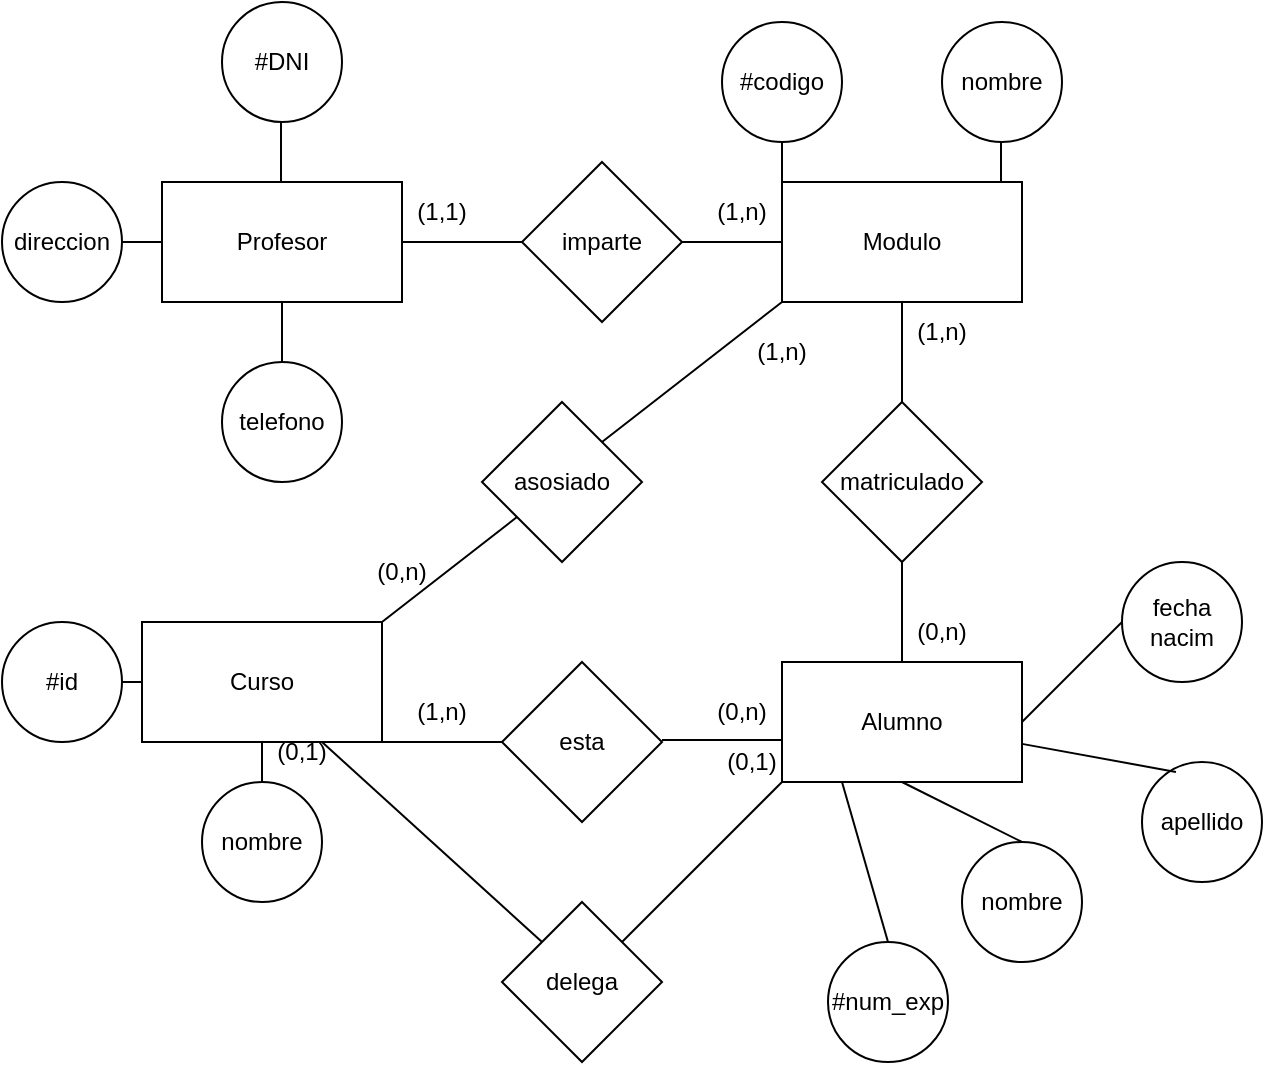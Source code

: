 <mxfile version="21.7.5" type="device">
  <diagram name="Página-1" id="12KmEXZMlixuN37I-96S">
    <mxGraphModel dx="797" dy="398" grid="1" gridSize="10" guides="1" tooltips="1" connect="1" arrows="1" fold="1" page="1" pageScale="1" pageWidth="827" pageHeight="1169" math="0" shadow="0">
      <root>
        <mxCell id="0" />
        <mxCell id="1" parent="0" />
        <mxCell id="MWEEZS1zi6kBByAvpkss-1" value="Profesor&lt;br&gt;" style="rounded=0;whiteSpace=wrap;html=1;" vertex="1" parent="1">
          <mxGeometry x="80" y="160" width="120" height="60" as="geometry" />
        </mxCell>
        <mxCell id="MWEEZS1zi6kBByAvpkss-3" value="Modulo" style="rounded=0;whiteSpace=wrap;html=1;" vertex="1" parent="1">
          <mxGeometry x="390" y="160" width="120" height="60" as="geometry" />
        </mxCell>
        <mxCell id="MWEEZS1zi6kBByAvpkss-5" value="#DNI" style="ellipse;whiteSpace=wrap;html=1;aspect=fixed;" vertex="1" parent="1">
          <mxGeometry x="110" y="70" width="60" height="60" as="geometry" />
        </mxCell>
        <mxCell id="MWEEZS1zi6kBByAvpkss-6" value="direccion" style="ellipse;whiteSpace=wrap;html=1;aspect=fixed;" vertex="1" parent="1">
          <mxGeometry y="160" width="60" height="60" as="geometry" />
        </mxCell>
        <mxCell id="MWEEZS1zi6kBByAvpkss-7" value="telefono" style="ellipse;whiteSpace=wrap;html=1;aspect=fixed;" vertex="1" parent="1">
          <mxGeometry x="110" y="250" width="60" height="60" as="geometry" />
        </mxCell>
        <mxCell id="MWEEZS1zi6kBByAvpkss-8" value="" style="endArrow=none;html=1;rounded=0;exitX=0.5;exitY=1;exitDx=0;exitDy=0;entryX=0.5;entryY=0;entryDx=0;entryDy=0;" edge="1" parent="1" source="MWEEZS1zi6kBByAvpkss-1" target="MWEEZS1zi6kBByAvpkss-7">
          <mxGeometry width="50" height="50" relative="1" as="geometry">
            <mxPoint x="250" y="350" as="sourcePoint" />
            <mxPoint x="300" y="300" as="targetPoint" />
          </mxGeometry>
        </mxCell>
        <mxCell id="MWEEZS1zi6kBByAvpkss-11" value="" style="endArrow=none;html=1;rounded=0;exitX=0.5;exitY=1;exitDx=0;exitDy=0;entryX=0.5;entryY=0;entryDx=0;entryDy=0;" edge="1" parent="1">
          <mxGeometry width="50" height="50" relative="1" as="geometry">
            <mxPoint x="139.5" y="130" as="sourcePoint" />
            <mxPoint x="139.5" y="160" as="targetPoint" />
          </mxGeometry>
        </mxCell>
        <mxCell id="MWEEZS1zi6kBByAvpkss-12" value="" style="endArrow=none;html=1;rounded=0;exitX=1;exitY=0.5;exitDx=0;exitDy=0;entryX=0;entryY=0.5;entryDx=0;entryDy=0;" edge="1" parent="1" source="MWEEZS1zi6kBByAvpkss-6" target="MWEEZS1zi6kBByAvpkss-1">
          <mxGeometry width="50" height="50" relative="1" as="geometry">
            <mxPoint x="250" y="350" as="sourcePoint" />
            <mxPoint x="300" y="300" as="targetPoint" />
          </mxGeometry>
        </mxCell>
        <mxCell id="MWEEZS1zi6kBByAvpkss-13" value="" style="endArrow=none;html=1;rounded=0;exitX=1;exitY=0.5;exitDx=0;exitDy=0;entryX=0;entryY=0.5;entryDx=0;entryDy=0;" edge="1" parent="1" source="MWEEZS1zi6kBByAvpkss-2" target="MWEEZS1zi6kBByAvpkss-3">
          <mxGeometry width="50" height="50" relative="1" as="geometry">
            <mxPoint x="250" y="350" as="sourcePoint" />
            <mxPoint x="300" y="300" as="targetPoint" />
          </mxGeometry>
        </mxCell>
        <mxCell id="MWEEZS1zi6kBByAvpkss-14" value="" style="endArrow=none;html=1;rounded=0;exitX=1;exitY=0.5;exitDx=0;exitDy=0;entryX=0;entryY=0.5;entryDx=0;entryDy=0;" edge="1" parent="1" source="MWEEZS1zi6kBByAvpkss-1" target="MWEEZS1zi6kBByAvpkss-2">
          <mxGeometry width="50" height="50" relative="1" as="geometry">
            <mxPoint x="200" y="190" as="sourcePoint" />
            <mxPoint x="390" y="190" as="targetPoint" />
          </mxGeometry>
        </mxCell>
        <mxCell id="MWEEZS1zi6kBByAvpkss-2" value="imparte" style="rhombus;whiteSpace=wrap;html=1;" vertex="1" parent="1">
          <mxGeometry x="260" y="150" width="80" height="80" as="geometry" />
        </mxCell>
        <mxCell id="MWEEZS1zi6kBByAvpkss-15" value="#codigo" style="ellipse;whiteSpace=wrap;html=1;aspect=fixed;" vertex="1" parent="1">
          <mxGeometry x="360" y="80" width="60" height="60" as="geometry" />
        </mxCell>
        <mxCell id="MWEEZS1zi6kBByAvpkss-16" value="nombre" style="ellipse;whiteSpace=wrap;html=1;aspect=fixed;" vertex="1" parent="1">
          <mxGeometry x="470" y="80" width="60" height="60" as="geometry" />
        </mxCell>
        <mxCell id="MWEEZS1zi6kBByAvpkss-17" value="" style="endArrow=none;html=1;rounded=0;exitX=0;exitY=0;exitDx=0;exitDy=0;entryX=0.5;entryY=1;entryDx=0;entryDy=0;" edge="1" parent="1" source="MWEEZS1zi6kBByAvpkss-3" target="MWEEZS1zi6kBByAvpkss-15">
          <mxGeometry width="50" height="50" relative="1" as="geometry">
            <mxPoint x="250" y="350" as="sourcePoint" />
            <mxPoint x="300" y="300" as="targetPoint" />
          </mxGeometry>
        </mxCell>
        <mxCell id="MWEEZS1zi6kBByAvpkss-18" value="" style="endArrow=none;html=1;rounded=0;exitX=0;exitY=0;exitDx=0;exitDy=0;entryX=0.5;entryY=1;entryDx=0;entryDy=0;" edge="1" parent="1">
          <mxGeometry width="50" height="50" relative="1" as="geometry">
            <mxPoint x="499.5" y="160" as="sourcePoint" />
            <mxPoint x="499.5" y="140" as="targetPoint" />
          </mxGeometry>
        </mxCell>
        <mxCell id="MWEEZS1zi6kBByAvpkss-22" value="Alumno" style="rounded=0;whiteSpace=wrap;html=1;" vertex="1" parent="1">
          <mxGeometry x="390" y="400" width="120" height="60" as="geometry" />
        </mxCell>
        <mxCell id="MWEEZS1zi6kBByAvpkss-23" value="" style="endArrow=none;html=1;rounded=0;exitX=0.5;exitY=1;exitDx=0;exitDy=0;entryX=0.5;entryY=0;entryDx=0;entryDy=0;" edge="1" parent="1" source="MWEEZS1zi6kBByAvpkss-19" target="MWEEZS1zi6kBByAvpkss-22">
          <mxGeometry width="50" height="50" relative="1" as="geometry">
            <mxPoint x="250" y="350" as="sourcePoint" />
            <mxPoint x="300" y="300" as="targetPoint" />
          </mxGeometry>
        </mxCell>
        <mxCell id="MWEEZS1zi6kBByAvpkss-24" value="" style="endArrow=none;html=1;rounded=0;exitX=0.5;exitY=1;exitDx=0;exitDy=0;entryX=0.5;entryY=0;entryDx=0;entryDy=0;" edge="1" parent="1" source="MWEEZS1zi6kBByAvpkss-3" target="MWEEZS1zi6kBByAvpkss-19">
          <mxGeometry width="50" height="50" relative="1" as="geometry">
            <mxPoint x="450" y="220" as="sourcePoint" />
            <mxPoint x="450" y="400" as="targetPoint" />
          </mxGeometry>
        </mxCell>
        <mxCell id="MWEEZS1zi6kBByAvpkss-19" value="matriculado" style="rhombus;whiteSpace=wrap;html=1;" vertex="1" parent="1">
          <mxGeometry x="410" y="270" width="80" height="80" as="geometry" />
        </mxCell>
        <mxCell id="MWEEZS1zi6kBByAvpkss-25" value="#num_exp" style="ellipse;whiteSpace=wrap;html=1;aspect=fixed;" vertex="1" parent="1">
          <mxGeometry x="413" y="540" width="60" height="60" as="geometry" />
        </mxCell>
        <mxCell id="MWEEZS1zi6kBByAvpkss-26" value="nombre" style="ellipse;whiteSpace=wrap;html=1;aspect=fixed;" vertex="1" parent="1">
          <mxGeometry x="480" y="490" width="60" height="60" as="geometry" />
        </mxCell>
        <mxCell id="MWEEZS1zi6kBByAvpkss-27" value="apellido" style="ellipse;whiteSpace=wrap;html=1;aspect=fixed;" vertex="1" parent="1">
          <mxGeometry x="570" y="450" width="60" height="60" as="geometry" />
        </mxCell>
        <mxCell id="MWEEZS1zi6kBByAvpkss-28" value="fecha nacim" style="ellipse;whiteSpace=wrap;html=1;aspect=fixed;" vertex="1" parent="1">
          <mxGeometry x="560" y="350" width="60" height="60" as="geometry" />
        </mxCell>
        <mxCell id="MWEEZS1zi6kBByAvpkss-29" value="" style="endArrow=none;html=1;rounded=0;exitX=0.5;exitY=0;exitDx=0;exitDy=0;entryX=0.25;entryY=1;entryDx=0;entryDy=0;" edge="1" parent="1" source="MWEEZS1zi6kBByAvpkss-25" target="MWEEZS1zi6kBByAvpkss-22">
          <mxGeometry width="50" height="50" relative="1" as="geometry">
            <mxPoint x="250" y="350" as="sourcePoint" />
            <mxPoint x="300" y="300" as="targetPoint" />
          </mxGeometry>
        </mxCell>
        <mxCell id="MWEEZS1zi6kBByAvpkss-30" value="" style="endArrow=none;html=1;rounded=0;exitX=0.5;exitY=0;exitDx=0;exitDy=0;entryX=0.5;entryY=1;entryDx=0;entryDy=0;" edge="1" parent="1" source="MWEEZS1zi6kBByAvpkss-26" target="MWEEZS1zi6kBByAvpkss-22">
          <mxGeometry width="50" height="50" relative="1" as="geometry">
            <mxPoint x="250" y="350" as="sourcePoint" />
            <mxPoint x="300" y="300" as="targetPoint" />
          </mxGeometry>
        </mxCell>
        <mxCell id="MWEEZS1zi6kBByAvpkss-31" value="" style="endArrow=none;html=1;rounded=0;exitX=0.283;exitY=0.083;exitDx=0;exitDy=0;exitPerimeter=0;" edge="1" parent="1" source="MWEEZS1zi6kBByAvpkss-27" target="MWEEZS1zi6kBByAvpkss-22">
          <mxGeometry width="50" height="50" relative="1" as="geometry">
            <mxPoint x="250" y="350" as="sourcePoint" />
            <mxPoint x="300" y="300" as="targetPoint" />
          </mxGeometry>
        </mxCell>
        <mxCell id="MWEEZS1zi6kBByAvpkss-32" value="" style="endArrow=none;html=1;rounded=0;exitX=0;exitY=0.5;exitDx=0;exitDy=0;entryX=1;entryY=0.5;entryDx=0;entryDy=0;" edge="1" parent="1" source="MWEEZS1zi6kBByAvpkss-28" target="MWEEZS1zi6kBByAvpkss-22">
          <mxGeometry width="50" height="50" relative="1" as="geometry">
            <mxPoint x="250" y="350" as="sourcePoint" />
            <mxPoint x="300" y="300" as="targetPoint" />
          </mxGeometry>
        </mxCell>
        <mxCell id="MWEEZS1zi6kBByAvpkss-33" value="(1,n)" style="text;html=1;strokeColor=none;fillColor=none;align=center;verticalAlign=middle;whiteSpace=wrap;rounded=0;" vertex="1" parent="1">
          <mxGeometry x="440" y="220" width="60" height="30" as="geometry" />
        </mxCell>
        <mxCell id="MWEEZS1zi6kBByAvpkss-34" value="(0,n)" style="text;html=1;strokeColor=none;fillColor=none;align=center;verticalAlign=middle;whiteSpace=wrap;rounded=0;" vertex="1" parent="1">
          <mxGeometry x="440" y="370" width="60" height="30" as="geometry" />
        </mxCell>
        <mxCell id="MWEEZS1zi6kBByAvpkss-35" value="(1,n)" style="text;html=1;strokeColor=none;fillColor=none;align=center;verticalAlign=middle;whiteSpace=wrap;rounded=0;" vertex="1" parent="1">
          <mxGeometry x="340" y="160" width="60" height="30" as="geometry" />
        </mxCell>
        <mxCell id="MWEEZS1zi6kBByAvpkss-36" value="(1,1)" style="text;html=1;strokeColor=none;fillColor=none;align=center;verticalAlign=middle;whiteSpace=wrap;rounded=0;" vertex="1" parent="1">
          <mxGeometry x="190" y="160" width="60" height="30" as="geometry" />
        </mxCell>
        <mxCell id="MWEEZS1zi6kBByAvpkss-37" value="Curso" style="rounded=0;whiteSpace=wrap;html=1;" vertex="1" parent="1">
          <mxGeometry x="70" y="380" width="120" height="60" as="geometry" />
        </mxCell>
        <mxCell id="MWEEZS1zi6kBByAvpkss-39" value="" style="endArrow=none;html=1;rounded=0;exitX=1;exitY=0;exitDx=0;exitDy=0;entryX=0;entryY=1;entryDx=0;entryDy=0;" edge="1" parent="1" source="MWEEZS1zi6kBByAvpkss-38" target="MWEEZS1zi6kBByAvpkss-3">
          <mxGeometry width="50" height="50" relative="1" as="geometry">
            <mxPoint x="250" y="350" as="sourcePoint" />
            <mxPoint x="300" y="300" as="targetPoint" />
          </mxGeometry>
        </mxCell>
        <mxCell id="MWEEZS1zi6kBByAvpkss-40" value="" style="endArrow=none;html=1;rounded=0;exitX=1;exitY=0;exitDx=0;exitDy=0;" edge="1" parent="1" source="MWEEZS1zi6kBByAvpkss-37" target="MWEEZS1zi6kBByAvpkss-38">
          <mxGeometry width="50" height="50" relative="1" as="geometry">
            <mxPoint x="193" y="380" as="sourcePoint" />
            <mxPoint x="390" y="430" as="targetPoint" />
          </mxGeometry>
        </mxCell>
        <mxCell id="MWEEZS1zi6kBByAvpkss-38" value="asosiado" style="rhombus;whiteSpace=wrap;html=1;" vertex="1" parent="1">
          <mxGeometry x="240" y="270" width="80" height="80" as="geometry" />
        </mxCell>
        <mxCell id="MWEEZS1zi6kBByAvpkss-41" value="#id" style="ellipse;whiteSpace=wrap;html=1;aspect=fixed;" vertex="1" parent="1">
          <mxGeometry y="380" width="60" height="60" as="geometry" />
        </mxCell>
        <mxCell id="MWEEZS1zi6kBByAvpkss-42" value="nombre" style="ellipse;whiteSpace=wrap;html=1;aspect=fixed;" vertex="1" parent="1">
          <mxGeometry x="100" y="460" width="60" height="60" as="geometry" />
        </mxCell>
        <mxCell id="MWEEZS1zi6kBByAvpkss-43" value="" style="endArrow=none;html=1;rounded=0;exitX=0.5;exitY=1;exitDx=0;exitDy=0;entryX=0.5;entryY=0;entryDx=0;entryDy=0;" edge="1" parent="1" source="MWEEZS1zi6kBByAvpkss-37" target="MWEEZS1zi6kBByAvpkss-42">
          <mxGeometry width="50" height="50" relative="1" as="geometry">
            <mxPoint x="250" y="350" as="sourcePoint" />
            <mxPoint x="300" y="300" as="targetPoint" />
          </mxGeometry>
        </mxCell>
        <mxCell id="MWEEZS1zi6kBByAvpkss-44" value="" style="endArrow=none;html=1;rounded=0;exitX=0;exitY=0.5;exitDx=0;exitDy=0;entryX=1;entryY=0.5;entryDx=0;entryDy=0;" edge="1" parent="1" source="MWEEZS1zi6kBByAvpkss-37" target="MWEEZS1zi6kBByAvpkss-41">
          <mxGeometry width="50" height="50" relative="1" as="geometry">
            <mxPoint x="250" y="350" as="sourcePoint" />
            <mxPoint x="300" y="300" as="targetPoint" />
          </mxGeometry>
        </mxCell>
        <mxCell id="MWEEZS1zi6kBByAvpkss-46" value="esta" style="rhombus;whiteSpace=wrap;html=1;" vertex="1" parent="1">
          <mxGeometry x="250" y="400" width="80" height="80" as="geometry" />
        </mxCell>
        <mxCell id="MWEEZS1zi6kBByAvpkss-47" value="" style="endArrow=none;html=1;rounded=0;exitX=1;exitY=1;exitDx=0;exitDy=0;entryX=0;entryY=0.5;entryDx=0;entryDy=0;" edge="1" parent="1" source="MWEEZS1zi6kBByAvpkss-37" target="MWEEZS1zi6kBByAvpkss-46">
          <mxGeometry width="50" height="50" relative="1" as="geometry">
            <mxPoint x="250" y="350" as="sourcePoint" />
            <mxPoint x="300" y="300" as="targetPoint" />
          </mxGeometry>
        </mxCell>
        <mxCell id="MWEEZS1zi6kBByAvpkss-48" value="" style="endArrow=none;html=1;rounded=0;exitX=1;exitY=1;exitDx=0;exitDy=0;entryX=0;entryY=0.5;entryDx=0;entryDy=0;" edge="1" parent="1">
          <mxGeometry width="50" height="50" relative="1" as="geometry">
            <mxPoint x="330" y="439" as="sourcePoint" />
            <mxPoint x="390" y="439" as="targetPoint" />
          </mxGeometry>
        </mxCell>
        <mxCell id="MWEEZS1zi6kBByAvpkss-51" value="(1,n)" style="text;html=1;strokeColor=none;fillColor=none;align=center;verticalAlign=middle;whiteSpace=wrap;rounded=0;" vertex="1" parent="1">
          <mxGeometry x="190" y="410" width="60" height="30" as="geometry" />
        </mxCell>
        <mxCell id="MWEEZS1zi6kBByAvpkss-52" value="(0,n)" style="text;html=1;strokeColor=none;fillColor=none;align=center;verticalAlign=middle;whiteSpace=wrap;rounded=0;" vertex="1" parent="1">
          <mxGeometry x="340" y="410" width="60" height="30" as="geometry" />
        </mxCell>
        <mxCell id="MWEEZS1zi6kBByAvpkss-53" value="(1,n)" style="text;html=1;strokeColor=none;fillColor=none;align=center;verticalAlign=middle;whiteSpace=wrap;rounded=0;" vertex="1" parent="1">
          <mxGeometry x="360" y="230" width="60" height="30" as="geometry" />
        </mxCell>
        <mxCell id="MWEEZS1zi6kBByAvpkss-54" value="(0,n)" style="text;html=1;strokeColor=none;fillColor=none;align=center;verticalAlign=middle;whiteSpace=wrap;rounded=0;" vertex="1" parent="1">
          <mxGeometry x="170" y="340" width="60" height="30" as="geometry" />
        </mxCell>
        <mxCell id="MWEEZS1zi6kBByAvpkss-55" value="delega" style="rhombus;whiteSpace=wrap;html=1;" vertex="1" parent="1">
          <mxGeometry x="250" y="520" width="80" height="80" as="geometry" />
        </mxCell>
        <mxCell id="MWEEZS1zi6kBByAvpkss-56" value="" style="endArrow=none;html=1;rounded=0;exitX=0.75;exitY=1;exitDx=0;exitDy=0;entryX=0;entryY=0;entryDx=0;entryDy=0;" edge="1" parent="1" source="MWEEZS1zi6kBByAvpkss-37" target="MWEEZS1zi6kBByAvpkss-55">
          <mxGeometry width="50" height="50" relative="1" as="geometry">
            <mxPoint x="340" y="350" as="sourcePoint" />
            <mxPoint x="390" y="300" as="targetPoint" />
          </mxGeometry>
        </mxCell>
        <mxCell id="MWEEZS1zi6kBByAvpkss-57" value="" style="endArrow=none;html=1;rounded=0;exitX=1;exitY=0;exitDx=0;exitDy=0;" edge="1" parent="1" source="MWEEZS1zi6kBByAvpkss-55">
          <mxGeometry width="50" height="50" relative="1" as="geometry">
            <mxPoint x="340" y="350" as="sourcePoint" />
            <mxPoint x="390" y="460" as="targetPoint" />
          </mxGeometry>
        </mxCell>
        <mxCell id="MWEEZS1zi6kBByAvpkss-59" value="(0,1)" style="text;html=1;strokeColor=none;fillColor=none;align=center;verticalAlign=middle;whiteSpace=wrap;rounded=0;" vertex="1" parent="1">
          <mxGeometry x="140" y="440" width="20" height="10" as="geometry" />
        </mxCell>
        <mxCell id="MWEEZS1zi6kBByAvpkss-61" value="(0,1)" style="text;html=1;strokeColor=none;fillColor=none;align=center;verticalAlign=middle;whiteSpace=wrap;rounded=0;" vertex="1" parent="1">
          <mxGeometry x="360" y="440" width="30" height="20" as="geometry" />
        </mxCell>
      </root>
    </mxGraphModel>
  </diagram>
</mxfile>
